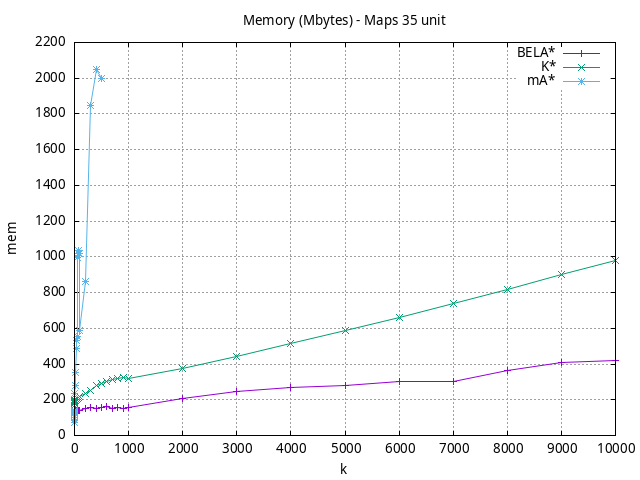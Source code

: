 #!/usr/bin/gnuplot
# -*- coding: utf-8 -*-
#
# results/maps/unit/35/random512-35.heuristic.unit.mem.gnuplot
#
# Started on 04/07/2024 22:04:54
# Author: Carlos Linares López
set grid
set xlabel "k"
set ylabel "mem"

set title "Memory (Mbytes) - Maps 35 unit"

set terminal png enhanced font "Ariel,10"
set output 'random512-35.heuristic.unit.mem.png'

plot "-" title "BELA*"      with linesp, "-" title "K*"      with linesp, "-" title "mA*"      with linesp

	1 112.43
	2 125.68
	3 126.0
	4 126.66
	5 127.0
	6 127.0
	7 127.0
	8 133.06
	9 138.35
	10 140.0
	20 140.0
	30 140.0
	40 140.0
	50 140.0
	60 140.68
	70 141.66
	80 142.0
	90 142.33
	100 142.57
	200 150.4
	300 156.76
	400 153.32
	500 155.19
	600 160.31
	700 152.94
	800 156.2
	900 151.57
	1000 157.46
	2000 205.88
	3000 247.52
	4000 270.35
	5000 280.2
	6000 300.04
	7000 301.23
	8000 365.72
	9000 410.85
	10000 420.67
end
	1 165.43
	2 180.72
	3 183.36
	4 185.36
	5 186.68
	6 188.36
	7 190.36
	8 191.68
	9 193.36
	10 195.36
	20 197.36
	30 200.04
	40 202.36
	50 205.04
	60 208.04
	70 210.36
	80 213.04
	90 216.04
	100 218.36
	200 232.6
	300 251.06
	400 280.14
	500 289.76
	600 303.05
	700 311.07
	800 319.09
	900 327.1
	1000 321.31
	2000 374.68
	3000 444.01
	4000 512.92
	5000 586.63
	6000 661.12
	7000 738.7
	8000 816.56
	9000 899.41
	10000 978.47
end
	1 75.2
	2 86.87
	3 100.12
	4 111.88
	5 133.01
	6 137.27
	7 131.63
	8 128.5
	9 232.38
	10 281.93
	20 355.02
	30 485.9
	40 531.6
	50 556.47
	60 997.09
	70 1035.81
	80 1016.57
	90 1021.24
	100 586.72
	200 861.84
	300 1848.21
	400 2048.26
	500 2000.01
end
